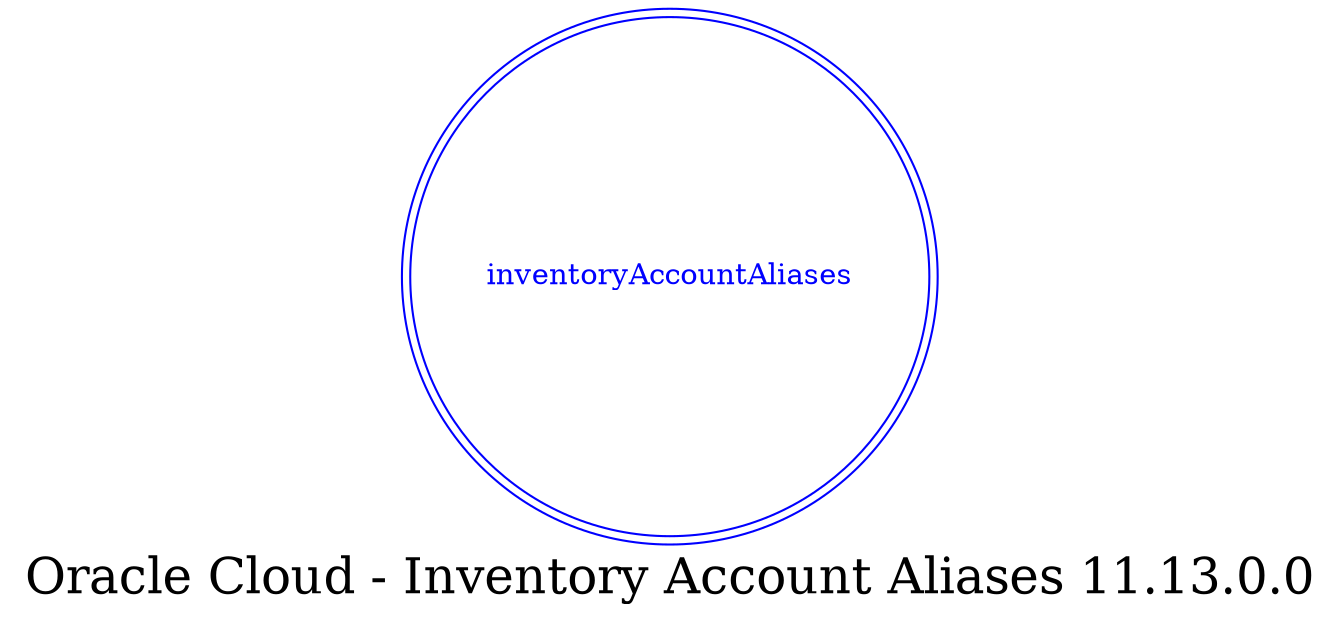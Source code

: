 digraph LexiconGraph {
graph[label="Oracle Cloud - Inventory Account Aliases 11.13.0.0", fontsize=24]
splines=true
"inventoryAccountAliases" [color=blue, fontcolor=blue, shape=doublecircle]
}
